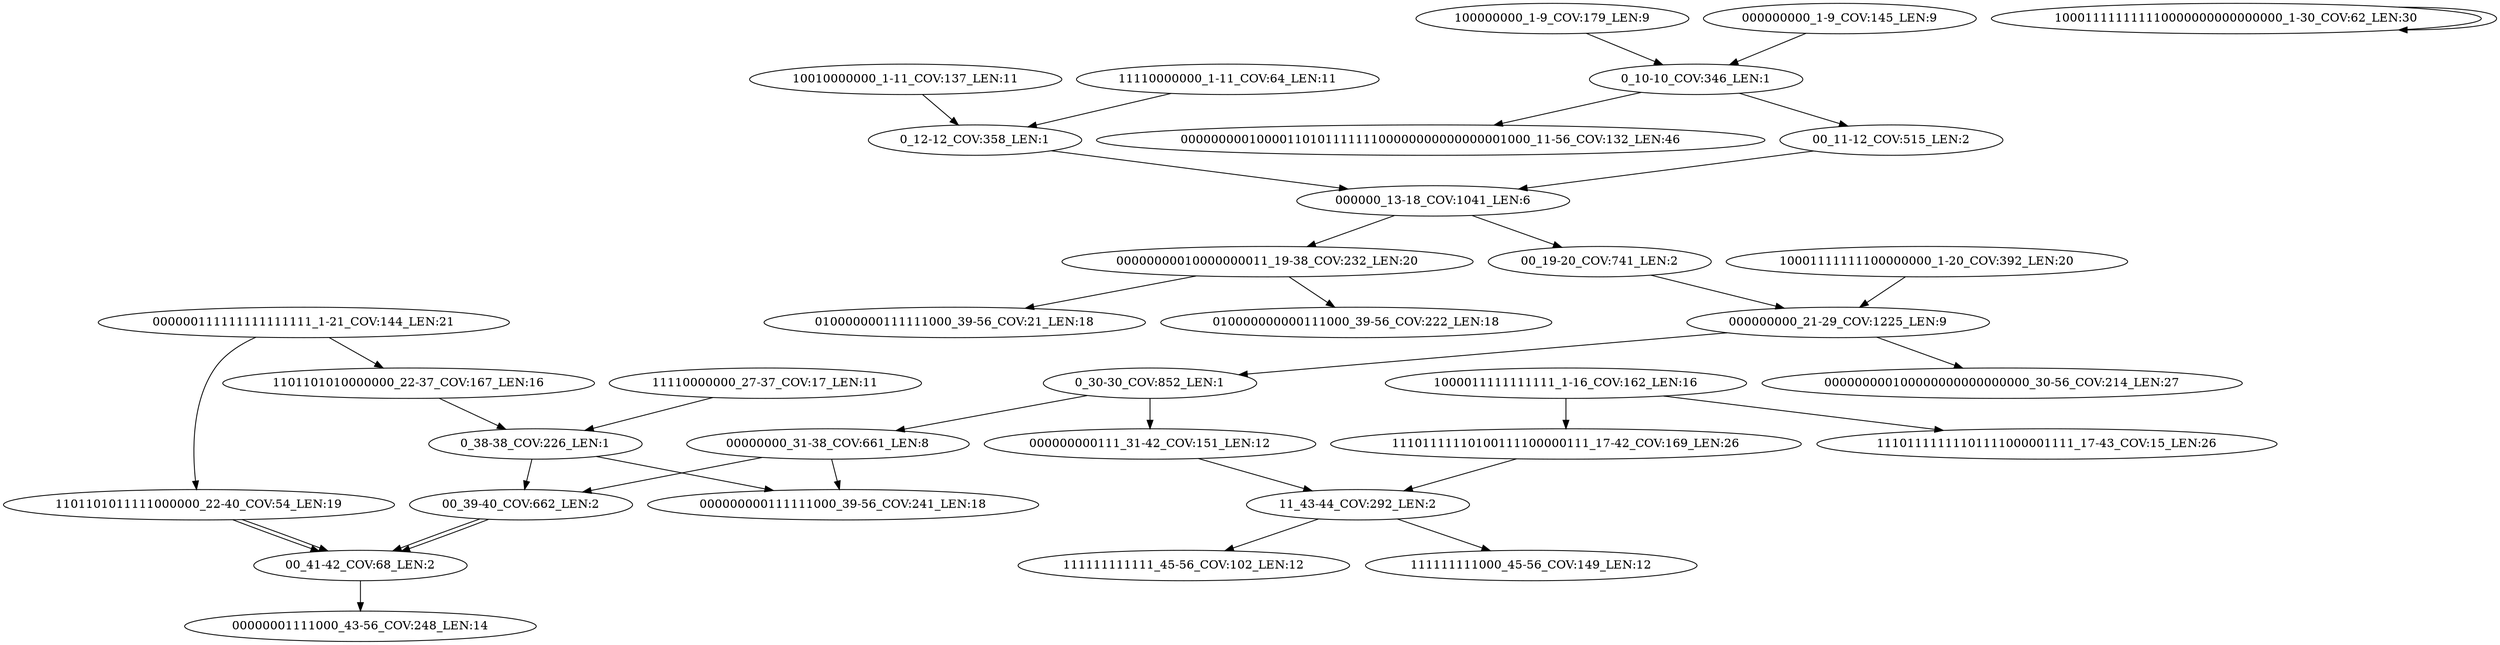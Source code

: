 digraph G {
    "000000111111111111111_1-21_COV:144_LEN:21" -> "1101101011111000000_22-40_COV:54_LEN:19";
    "000000111111111111111_1-21_COV:144_LEN:21" -> "1101101010000000_22-37_COV:167_LEN:16";
    "11_43-44_COV:292_LEN:2" -> "111111111000_45-56_COV:149_LEN:12";
    "11_43-44_COV:292_LEN:2" -> "111111111111_45-56_COV:102_LEN:12";
    "11110000000_27-37_COV:17_LEN:11" -> "0_38-38_COV:226_LEN:1";
    "0_38-38_COV:226_LEN:1" -> "000000000111111000_39-56_COV:241_LEN:18";
    "0_38-38_COV:226_LEN:1" -> "00_39-40_COV:662_LEN:2";
    "000000000_21-29_COV:1225_LEN:9" -> "0_30-30_COV:852_LEN:1";
    "000000000_21-29_COV:1225_LEN:9" -> "000000000100000000000000000_30-56_COV:214_LEN:27";
    "000000_13-18_COV:1041_LEN:6" -> "00_19-20_COV:741_LEN:2";
    "000000_13-18_COV:1041_LEN:6" -> "00000000010000000011_19-38_COV:232_LEN:20";
    "100000000_1-9_COV:179_LEN:9" -> "0_10-10_COV:346_LEN:1";
    "00_39-40_COV:662_LEN:2" -> "00_41-42_COV:68_LEN:2";
    "00_39-40_COV:662_LEN:2" -> "00_41-42_COV:68_LEN:2";
    "0_30-30_COV:852_LEN:1" -> "00000000_31-38_COV:661_LEN:8";
    "0_30-30_COV:852_LEN:1" -> "000000000111_31-42_COV:151_LEN:12";
    "00_41-42_COV:68_LEN:2" -> "00000001111000_43-56_COV:248_LEN:14";
    "1000011111111111_1-16_COV:162_LEN:16" -> "11101111110100111100000111_17-42_COV:169_LEN:26";
    "1000011111111111_1-16_COV:162_LEN:16" -> "11101111111101111000001111_17-43_COV:15_LEN:26";
    "00_19-20_COV:741_LEN:2" -> "000000000_21-29_COV:1225_LEN:9";
    "1101101011111000000_22-40_COV:54_LEN:19" -> "00_41-42_COV:68_LEN:2";
    "1101101011111000000_22-40_COV:54_LEN:19" -> "00_41-42_COV:68_LEN:2";
    "11101111110100111100000111_17-42_COV:169_LEN:26" -> "11_43-44_COV:292_LEN:2";
    "000000000_1-9_COV:145_LEN:9" -> "0_10-10_COV:346_LEN:1";
    "10001111111100000000_1-20_COV:392_LEN:20" -> "000000000_21-29_COV:1225_LEN:9";
    "00000000010000000011_19-38_COV:232_LEN:20" -> "010000000000111000_39-56_COV:222_LEN:18";
    "00000000010000000011_19-38_COV:232_LEN:20" -> "010000000111111000_39-56_COV:21_LEN:18";
    "11110000000_1-11_COV:64_LEN:11" -> "0_12-12_COV:358_LEN:1";
    "10010000000_1-11_COV:137_LEN:11" -> "0_12-12_COV:358_LEN:1";
    "1101101010000000_22-37_COV:167_LEN:16" -> "0_38-38_COV:226_LEN:1";
    "00000000_31-38_COV:661_LEN:8" -> "000000000111111000_39-56_COV:241_LEN:18";
    "00000000_31-38_COV:661_LEN:8" -> "00_39-40_COV:662_LEN:2";
    "000000000111_31-42_COV:151_LEN:12" -> "11_43-44_COV:292_LEN:2";
    "0_10-10_COV:346_LEN:1" -> "0000000001000011010111111100000000000000001000_11-56_COV:132_LEN:46";
    "0_10-10_COV:346_LEN:1" -> "00_11-12_COV:515_LEN:2";
    "0_12-12_COV:358_LEN:1" -> "000000_13-18_COV:1041_LEN:6";
    "100011111111110000000000000000_1-30_COV:62_LEN:30" -> "100011111111110000000000000000_1-30_COV:62_LEN:30";
    "00_11-12_COV:515_LEN:2" -> "000000_13-18_COV:1041_LEN:6";
}
